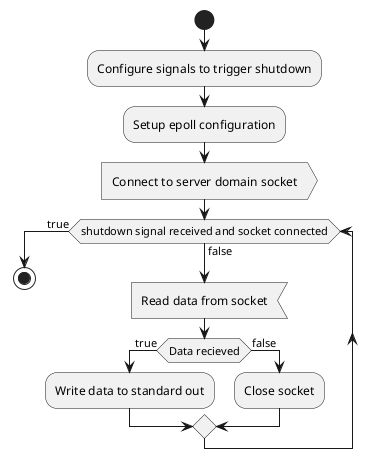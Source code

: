 @startuml Client

start
:Configure signals to trigger shutdown;
:Setup epoll configuration;
:Connect to server domain socket>
while (shutdown signal received and socket connected) is (false)
  :Read data from socket<
  if (Data recieved) then (true)
    :Write data to standard out;
  else (false)
    :Close socket;
  endif
endwhile(true)
stop

@enduml
